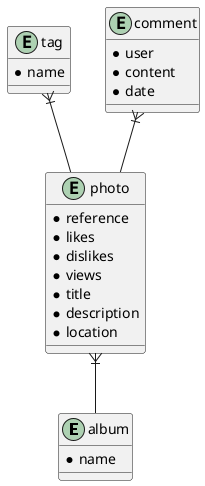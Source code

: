 @startuml  konceptualny
entity album{
  * name
}

entity photo{
  * reference
  * likes
  * dislikes
  * views
  * title
  * description
  * location
}

entity tag{
  * name
}

entity comment{
  * user
  * content
  * date
}


photo }|-- album
comment }|-- photo
tag }|-- photo
@enduml
